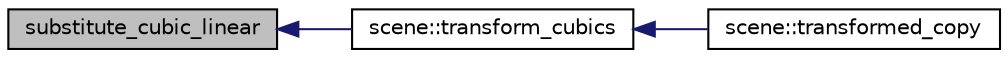 digraph "substitute_cubic_linear"
{
  edge [fontname="Helvetica",fontsize="10",labelfontname="Helvetica",labelfontsize="10"];
  node [fontname="Helvetica",fontsize="10",shape=record];
  rankdir="LR";
  Node252 [label="substitute_cubic_linear",height=0.2,width=0.4,color="black", fillcolor="grey75", style="filled", fontcolor="black"];
  Node252 -> Node253 [dir="back",color="midnightblue",fontsize="10",style="solid",fontname="Helvetica"];
  Node253 [label="scene::transform_cubics",height=0.2,width=0.4,color="black", fillcolor="white", style="filled",URL="$df/db1/classscene.html#a622e43f83a6f4114aa14d9eb5eafc954"];
  Node253 -> Node254 [dir="back",color="midnightblue",fontsize="10",style="solid",fontname="Helvetica"];
  Node254 [label="scene::transformed_copy",height=0.2,width=0.4,color="black", fillcolor="white", style="filled",URL="$df/db1/classscene.html#aa63bbdb5ffcd70f233e0a3219abb89f5"];
}

